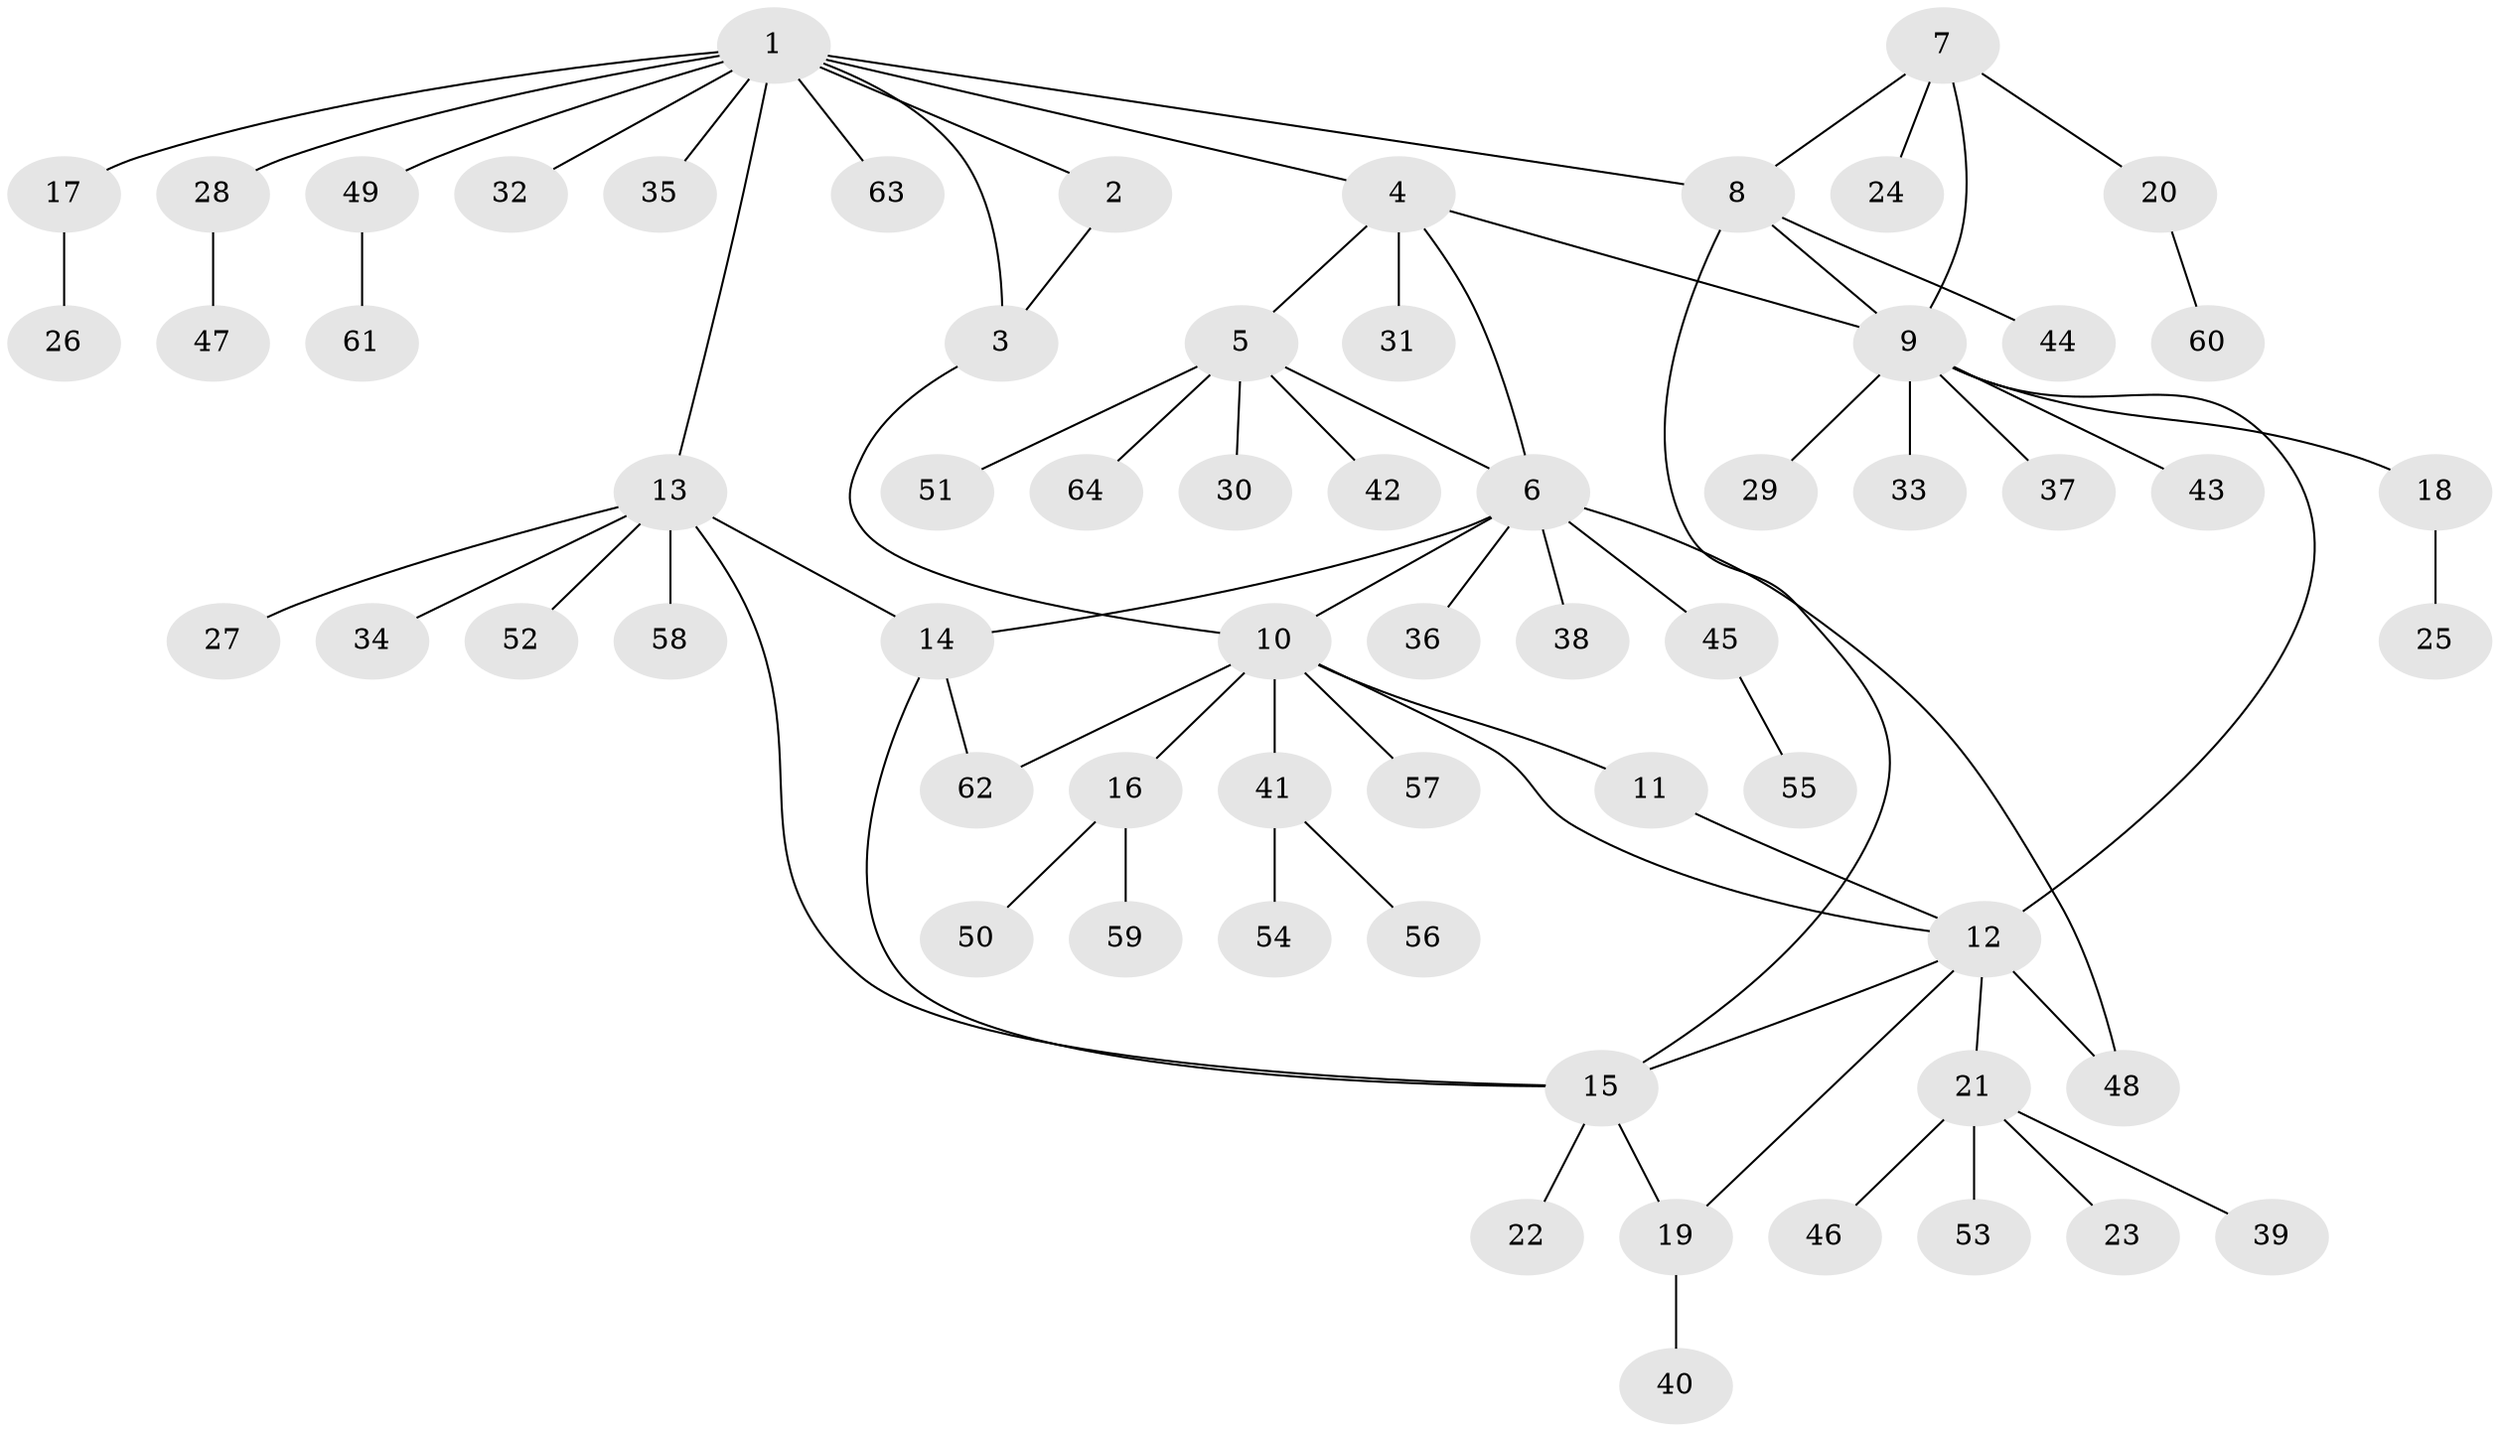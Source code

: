 // Generated by graph-tools (version 1.1) at 2025/11/02/27/25 16:11:34]
// undirected, 64 vertices, 77 edges
graph export_dot {
graph [start="1"]
  node [color=gray90,style=filled];
  1;
  2;
  3;
  4;
  5;
  6;
  7;
  8;
  9;
  10;
  11;
  12;
  13;
  14;
  15;
  16;
  17;
  18;
  19;
  20;
  21;
  22;
  23;
  24;
  25;
  26;
  27;
  28;
  29;
  30;
  31;
  32;
  33;
  34;
  35;
  36;
  37;
  38;
  39;
  40;
  41;
  42;
  43;
  44;
  45;
  46;
  47;
  48;
  49;
  50;
  51;
  52;
  53;
  54;
  55;
  56;
  57;
  58;
  59;
  60;
  61;
  62;
  63;
  64;
  1 -- 2;
  1 -- 3;
  1 -- 4;
  1 -- 8;
  1 -- 13;
  1 -- 17;
  1 -- 28;
  1 -- 32;
  1 -- 35;
  1 -- 49;
  1 -- 63;
  2 -- 3;
  3 -- 10;
  4 -- 5;
  4 -- 6;
  4 -- 9;
  4 -- 31;
  5 -- 6;
  5 -- 30;
  5 -- 42;
  5 -- 51;
  5 -- 64;
  6 -- 10;
  6 -- 14;
  6 -- 36;
  6 -- 38;
  6 -- 45;
  6 -- 48;
  7 -- 8;
  7 -- 9;
  7 -- 20;
  7 -- 24;
  8 -- 9;
  8 -- 15;
  8 -- 44;
  9 -- 12;
  9 -- 18;
  9 -- 29;
  9 -- 33;
  9 -- 37;
  9 -- 43;
  10 -- 11;
  10 -- 12;
  10 -- 16;
  10 -- 41;
  10 -- 57;
  10 -- 62;
  11 -- 12;
  12 -- 15;
  12 -- 19;
  12 -- 21;
  12 -- 48;
  13 -- 14;
  13 -- 15;
  13 -- 27;
  13 -- 34;
  13 -- 52;
  13 -- 58;
  14 -- 15;
  14 -- 62;
  15 -- 19;
  15 -- 22;
  16 -- 50;
  16 -- 59;
  17 -- 26;
  18 -- 25;
  19 -- 40;
  20 -- 60;
  21 -- 23;
  21 -- 39;
  21 -- 46;
  21 -- 53;
  28 -- 47;
  41 -- 54;
  41 -- 56;
  45 -- 55;
  49 -- 61;
}
